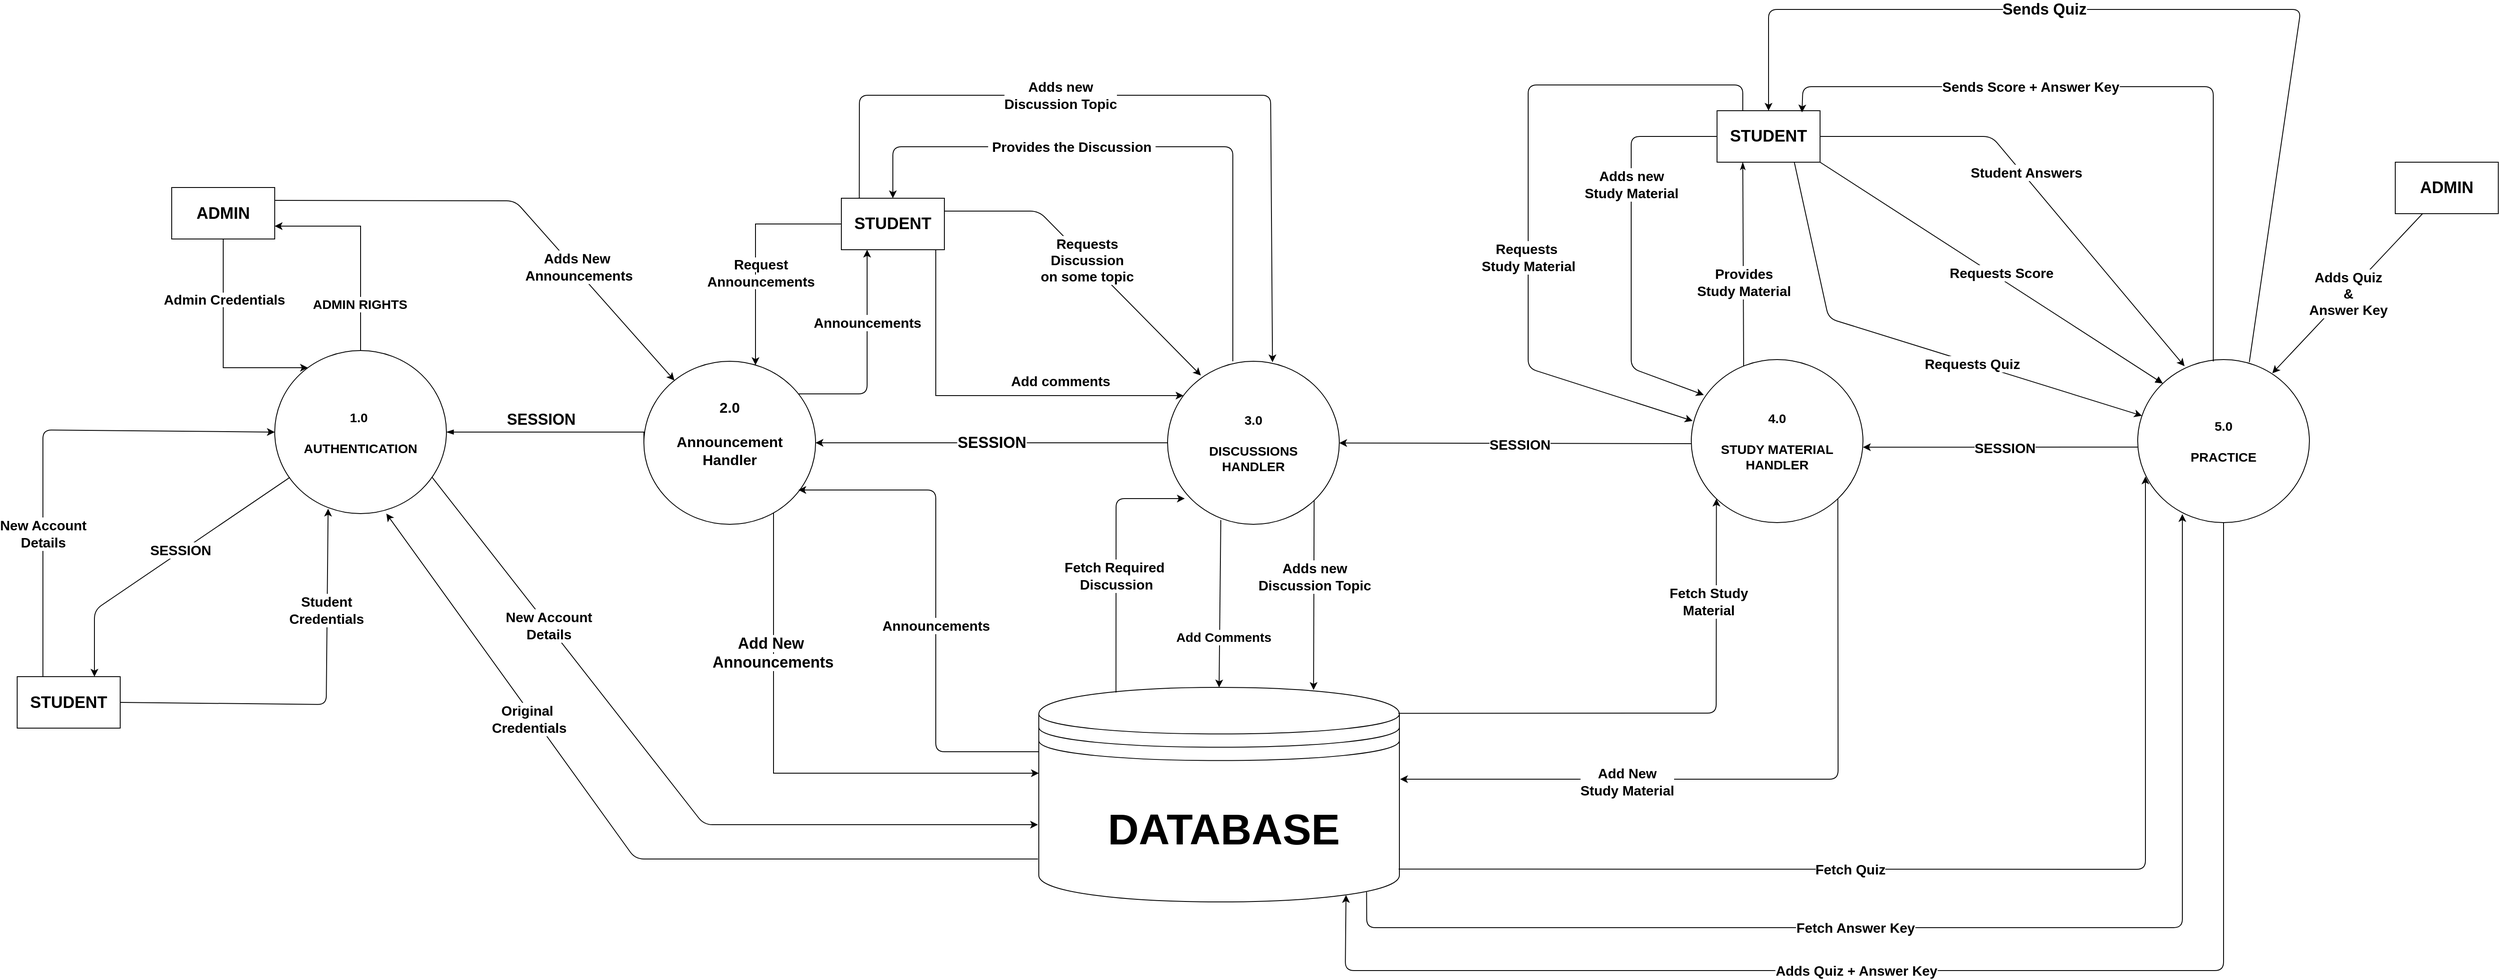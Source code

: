<mxfile version="14.4.3" type="device"><diagram id="y76WalukJtPADxOLdd27" name="Page-2"><mxGraphModel dx="2031" dy="2366" grid="1" gridSize="10" guides="1" tooltips="1" connect="1" arrows="1" fold="1" page="1" pageScale="1" pageWidth="1920" pageHeight="1200" math="0" shadow="0"><root><mxCell id="znAcKnM_2waVPwz2Bi1n-0"/><mxCell id="znAcKnM_2waVPwz2Bi1n-1" parent="znAcKnM_2waVPwz2Bi1n-0"/><mxCell id="EYQz1kRHqUfZU8ibuLAB-16" style="edgeStyle=orthogonalEdgeStyle;rounded=0;orthogonalLoop=1;jettySize=auto;html=1;entryX=1;entryY=0.75;entryDx=0;entryDy=0;" parent="znAcKnM_2waVPwz2Bi1n-1" source="EYQz1kRHqUfZU8ibuLAB-0" target="EYQz1kRHqUfZU8ibuLAB-15" edge="1"><mxGeometry relative="1" as="geometry"><Array as="points"><mxPoint x="720" y="62.5"/></Array></mxGeometry></mxCell><mxCell id="04Rj38xKsdqCIPX8nJQE-0" style="edgeStyle=orthogonalEdgeStyle;rounded=0;orthogonalLoop=1;jettySize=auto;html=1;exitX=1;exitY=0.5;exitDx=0;exitDy=0;entryX=0;entryY=0.5;entryDx=0;entryDy=0;startArrow=blockThin;startFill=1;endArrow=none;endFill=0;" parent="znAcKnM_2waVPwz2Bi1n-1" source="EYQz1kRHqUfZU8ibuLAB-0" target="EYQz1kRHqUfZU8ibuLAB-24" edge="1"><mxGeometry relative="1" as="geometry"><Array as="points"><mxPoint x="1050" y="303"/></Array></mxGeometry></mxCell><mxCell id="EYQz1kRHqUfZU8ibuLAB-0" value="&lt;b style=&quot;font-size: 15px&quot;&gt;1.0&amp;nbsp;&lt;br&gt;&lt;br&gt;AUTHENTICATION&lt;br&gt;&lt;/b&gt;" style="ellipse;whiteSpace=wrap;html=1;" parent="znAcKnM_2waVPwz2Bi1n-1" vertex="1"><mxGeometry x="620" y="207.5" width="200" height="190" as="geometry"/></mxCell><mxCell id="EYQz1kRHqUfZU8ibuLAB-1" value="&lt;font style=&quot;font-size: 19px&quot;&gt;&lt;b&gt;STUDENT&lt;/b&gt;&lt;/font&gt;" style="rounded=0;whiteSpace=wrap;html=1;" parent="znAcKnM_2waVPwz2Bi1n-1" vertex="1"><mxGeometry x="320" y="587.5" width="120" height="60" as="geometry"/></mxCell><mxCell id="EYQz1kRHqUfZU8ibuLAB-17" style="edgeStyle=orthogonalEdgeStyle;rounded=0;orthogonalLoop=1;jettySize=auto;html=1;exitX=0.5;exitY=1;exitDx=0;exitDy=0;" parent="znAcKnM_2waVPwz2Bi1n-1" source="EYQz1kRHqUfZU8ibuLAB-15" target="EYQz1kRHqUfZU8ibuLAB-0" edge="1"><mxGeometry relative="1" as="geometry"><Array as="points"><mxPoint x="560" y="227.5"/></Array></mxGeometry></mxCell><mxCell id="EYQz1kRHqUfZU8ibuLAB-15" value="&lt;font style=&quot;font-size: 19px&quot;&gt;&lt;b&gt;ADMIN&lt;/b&gt;&lt;/font&gt;" style="rounded=0;whiteSpace=wrap;html=1;" parent="znAcKnM_2waVPwz2Bi1n-1" vertex="1"><mxGeometry x="500" y="17.5" width="120" height="60" as="geometry"/></mxCell><mxCell id="EYQz1kRHqUfZU8ibuLAB-22" value="&lt;b&gt;&lt;font style=&quot;font-size: 15px&quot;&gt;ADMIN RIGHTS&lt;/font&gt;&lt;/b&gt;" style="edgeLabel;html=1;align=center;verticalAlign=middle;resizable=0;points=[];" parent="znAcKnM_2waVPwz2Bi1n-1" vertex="1" connectable="0"><mxGeometry x="739.997" y="197.498" as="geometry"><mxPoint x="-21" y="-45" as="offset"/></mxGeometry></mxCell><mxCell id="04Rj38xKsdqCIPX8nJQE-9" style="edgeStyle=orthogonalEdgeStyle;rounded=0;orthogonalLoop=1;jettySize=auto;html=1;" parent="znAcKnM_2waVPwz2Bi1n-1" source="EYQz1kRHqUfZU8ibuLAB-24" target="2MJVzfyj_wFj02sHV3vA-2" edge="1"><mxGeometry relative="1" as="geometry"><mxPoint x="1400" y="790" as="targetPoint"/><Array as="points"><mxPoint x="1201" y="700"/></Array></mxGeometry></mxCell><mxCell id="EYQz1kRHqUfZU8ibuLAB-24" value="&lt;b style=&quot;font-size: 17px&quot;&gt;&lt;br&gt;2.0&lt;br&gt;&lt;br&gt;Announcement &lt;br&gt;Handler&lt;br&gt;&lt;br&gt;&lt;br&gt;&lt;/b&gt;" style="ellipse;whiteSpace=wrap;html=1;" parent="znAcKnM_2waVPwz2Bi1n-1" vertex="1"><mxGeometry x="1050" y="220" width="200" height="190" as="geometry"/></mxCell><mxCell id="04Rj38xKsdqCIPX8nJQE-1" value="&lt;b&gt;&lt;font style=&quot;font-size: 18px&quot;&gt;SESSION&lt;/font&gt;&lt;/b&gt;" style="text;html=1;align=center;verticalAlign=middle;resizable=0;points=[];autosize=1;" parent="znAcKnM_2waVPwz2Bi1n-1" vertex="1"><mxGeometry x="880" y="277.5" width="100" height="20" as="geometry"/></mxCell><mxCell id="04Rj38xKsdqCIPX8nJQE-10" value="&lt;span style=&quot;font-size: 18px ; background-color: rgb(255 , 255 , 255)&quot;&gt;&lt;b&gt;Add New&amp;nbsp;&lt;br&gt;Announcements&lt;/b&gt;&lt;/span&gt;" style="text;html=1;align=center;verticalAlign=middle;resizable=0;points=[];autosize=1;" parent="znAcKnM_2waVPwz2Bi1n-1" vertex="1"><mxGeometry x="1120" y="540" width="160" height="40" as="geometry"/></mxCell><mxCell id="04Rj38xKsdqCIPX8nJQE-16" style="edgeStyle=orthogonalEdgeStyle;rounded=0;orthogonalLoop=1;jettySize=auto;html=1;exitX=0;exitY=0.5;exitDx=0;exitDy=0;" parent="znAcKnM_2waVPwz2Bi1n-1" source="04Rj38xKsdqCIPX8nJQE-11" target="EYQz1kRHqUfZU8ibuLAB-24" edge="1"><mxGeometry relative="1" as="geometry"><Array as="points"><mxPoint x="1180" y="60"/></Array></mxGeometry></mxCell><mxCell id="2MJVzfyj_wFj02sHV3vA-0" style="edgeStyle=orthogonalEdgeStyle;rounded=0;orthogonalLoop=1;jettySize=auto;html=1;exitX=1;exitY=1;exitDx=0;exitDy=0;" parent="znAcKnM_2waVPwz2Bi1n-1" source="04Rj38xKsdqCIPX8nJQE-11" target="6TYNHZ8Tsqanjvz4Q3JF-0" edge="1"><mxGeometry relative="1" as="geometry"><Array as="points"><mxPoint x="1390" y="90"/><mxPoint x="1390" y="260"/></Array></mxGeometry></mxCell><mxCell id="04Rj38xKsdqCIPX8nJQE-11" value="&lt;font style=&quot;font-size: 19px&quot;&gt;&lt;b&gt;STUDENT&lt;/b&gt;&lt;/font&gt;" style="rounded=0;whiteSpace=wrap;html=1;" parent="znAcKnM_2waVPwz2Bi1n-1" vertex="1"><mxGeometry x="1280" y="30" width="120" height="60" as="geometry"/></mxCell><mxCell id="04Rj38xKsdqCIPX8nJQE-17" value="&lt;span style=&quot;font-size: 16px ; background-color: rgb(255 , 255 , 255)&quot;&gt;&lt;b&gt;Request &lt;br&gt;Announcements&lt;/b&gt;&lt;/span&gt;" style="text;html=1;align=center;verticalAlign=middle;resizable=0;points=[];autosize=1;" parent="znAcKnM_2waVPwz2Bi1n-1" vertex="1"><mxGeometry x="1116" y="97" width="140" height="40" as="geometry"/></mxCell><mxCell id="6TYNHZ8Tsqanjvz4Q3JF-0" value="&lt;b style=&quot;font-size: 15px&quot;&gt;3.0&lt;br&gt;&lt;br&gt;DISCUSSIONS&lt;br&gt;HANDLER&lt;br&gt;&lt;/b&gt;" style="ellipse;whiteSpace=wrap;html=1;" parent="znAcKnM_2waVPwz2Bi1n-1" vertex="1"><mxGeometry x="1660" y="220" width="200" height="190" as="geometry"/></mxCell><mxCell id="2MJVzfyj_wFj02sHV3vA-1" value="&lt;b&gt;&lt;font style=&quot;font-size: 16px&quot;&gt;Add comments&lt;br&gt;&lt;/font&gt;&lt;/b&gt;" style="text;html=1;align=center;verticalAlign=middle;resizable=0;points=[];autosize=1;" parent="znAcKnM_2waVPwz2Bi1n-1" vertex="1"><mxGeometry x="1470" y="232.5" width="130" height="20" as="geometry"/></mxCell><mxCell id="2MJVzfyj_wFj02sHV3vA-2" value="" style="shape=datastore;whiteSpace=wrap;html=1;" parent="znAcKnM_2waVPwz2Bi1n-1" vertex="1"><mxGeometry x="1510" y="600" width="420" height="250" as="geometry"/></mxCell><mxCell id="2MJVzfyj_wFj02sHV3vA-3" value="&lt;b&gt;&lt;font style=&quot;font-size: 50px&quot;&gt;DATABASE&lt;/font&gt;&lt;/b&gt;" style="text;html=1;align=center;verticalAlign=middle;resizable=0;points=[];autosize=1;" parent="znAcKnM_2waVPwz2Bi1n-1" vertex="1"><mxGeometry x="1580" y="750" width="290" height="30" as="geometry"/></mxCell><mxCell id="2MJVzfyj_wFj02sHV3vA-8" value="&lt;b style=&quot;font-size: 15px&quot;&gt;4.0&lt;br&gt;&lt;br&gt;STUDY MATERIAL&lt;br&gt;HANDLER&lt;br&gt;&lt;/b&gt;" style="ellipse;whiteSpace=wrap;html=1;" parent="znAcKnM_2waVPwz2Bi1n-1" vertex="1"><mxGeometry x="2270" y="218" width="200" height="190" as="geometry"/></mxCell><mxCell id="2MJVzfyj_wFj02sHV3vA-23" value="&lt;font style=&quot;font-size: 19px&quot;&gt;&lt;b&gt;STUDENT&lt;/b&gt;&lt;/font&gt;" style="rounded=0;whiteSpace=wrap;html=1;" parent="znAcKnM_2waVPwz2Bi1n-1" vertex="1"><mxGeometry x="2300" y="-72" width="120" height="60" as="geometry"/></mxCell><mxCell id="EYQz1kRHqUfZU8ibuLAB-21" value="&lt;span style=&quot;font-size: 16px ; background-color: rgb(255 , 255 , 255)&quot;&gt;&lt;b&gt;Admin Credentials&lt;/b&gt;&lt;/span&gt;" style="text;html=1;align=center;verticalAlign=middle;resizable=0;points=[];autosize=1;" parent="znAcKnM_2waVPwz2Bi1n-1" vertex="1"><mxGeometry x="481" y="137.5" width="160" height="20" as="geometry"/></mxCell><mxCell id="uw7DKU-P8F_780tIdj7q-2" value="" style="endArrow=classic;html=1;exitX=1;exitY=0.25;exitDx=0;exitDy=0;entryX=0.194;entryY=0.087;entryDx=0;entryDy=0;entryPerimeter=0;" parent="znAcKnM_2waVPwz2Bi1n-1" source="04Rj38xKsdqCIPX8nJQE-11" target="6TYNHZ8Tsqanjvz4Q3JF-0" edge="1"><mxGeometry relative="1" as="geometry"><mxPoint x="1610" y="210" as="sourcePoint"/><mxPoint x="1710" y="210" as="targetPoint"/><Array as="points"><mxPoint x="1510" y="45"/></Array></mxGeometry></mxCell><mxCell id="uw7DKU-P8F_780tIdj7q-3" value="&lt;font style=&quot;font-size: 16px&quot;&gt;&lt;b&gt;Requests&lt;br&gt;Discussion&lt;br&gt;on some topic&lt;/b&gt;&lt;/font&gt;" style="edgeLabel;resizable=0;html=1;align=center;verticalAlign=middle;" parent="uw7DKU-P8F_780tIdj7q-2" connectable="0" vertex="1"><mxGeometry relative="1" as="geometry"/></mxCell><mxCell id="uw7DKU-P8F_780tIdj7q-4" value="" style="endArrow=classic;html=1;entryX=0.5;entryY=0;entryDx=0;entryDy=0;" parent="znAcKnM_2waVPwz2Bi1n-1" target="04Rj38xKsdqCIPX8nJQE-11" edge="1"><mxGeometry relative="1" as="geometry"><mxPoint x="1736" y="220" as="sourcePoint"/><mxPoint x="1820" y="180" as="targetPoint"/><Array as="points"><mxPoint x="1736" y="-30"/><mxPoint x="1340" y="-30"/></Array></mxGeometry></mxCell><mxCell id="uw7DKU-P8F_780tIdj7q-5" value="&lt;font style=&quot;font-size: 16px&quot;&gt;&lt;b&gt;&amp;nbsp;Provides the Discussion&amp;nbsp;&lt;/b&gt;&lt;/font&gt;" style="edgeLabel;resizable=0;html=1;align=center;verticalAlign=middle;" parent="uw7DKU-P8F_780tIdj7q-4" connectable="0" vertex="1"><mxGeometry relative="1" as="geometry"><mxPoint x="-85.29" as="offset"/></mxGeometry></mxCell><mxCell id="uw7DKU-P8F_780tIdj7q-6" value="" style="endArrow=classic;html=1;entryX=0.25;entryY=1;entryDx=0;entryDy=0;" parent="znAcKnM_2waVPwz2Bi1n-1" target="04Rj38xKsdqCIPX8nJQE-11" edge="1"><mxGeometry relative="1" as="geometry"><mxPoint x="1230" y="258" as="sourcePoint"/><mxPoint x="1310.0" y="100" as="targetPoint"/><Array as="points"><mxPoint x="1310" y="258"/></Array></mxGeometry></mxCell><mxCell id="uw7DKU-P8F_780tIdj7q-7" value="&lt;font style=&quot;font-size: 16px&quot;&gt;&lt;b&gt;Announcements&lt;/b&gt;&lt;/font&gt;" style="edgeLabel;resizable=0;html=1;align=center;verticalAlign=middle;" parent="uw7DKU-P8F_780tIdj7q-6" connectable="0" vertex="1"><mxGeometry relative="1" as="geometry"><mxPoint y="-39.18" as="offset"/></mxGeometry></mxCell><mxCell id="uw7DKU-P8F_780tIdj7q-8" value="" style="endArrow=classic;html=1;exitX=0.174;exitY=0;exitDx=0;exitDy=0;exitPerimeter=0;entryX=0.611;entryY=0.006;entryDx=0;entryDy=0;entryPerimeter=0;" parent="znAcKnM_2waVPwz2Bi1n-1" source="04Rj38xKsdqCIPX8nJQE-11" target="6TYNHZ8Tsqanjvz4Q3JF-0" edge="1"><mxGeometry relative="1" as="geometry"><mxPoint x="1280" y="-90" as="sourcePoint"/><mxPoint x="1780" y="210" as="targetPoint"/><Array as="points"><mxPoint x="1301" y="-90"/><mxPoint x="1780" y="-90"/></Array></mxGeometry></mxCell><mxCell id="uw7DKU-P8F_780tIdj7q-9" value="&lt;b style=&quot;font-size: 16px&quot;&gt;Adds new &lt;br&gt;Discussion Topic&lt;/b&gt;" style="edgeLabel;resizable=0;html=1;align=center;verticalAlign=middle;" parent="uw7DKU-P8F_780tIdj7q-8" connectable="0" vertex="1"><mxGeometry relative="1" as="geometry"><mxPoint x="-101.61" as="offset"/></mxGeometry></mxCell><mxCell id="uw7DKU-P8F_780tIdj7q-10" value="" style="endArrow=classic;html=1;exitX=1;exitY=1;exitDx=0;exitDy=0;entryX=0.762;entryY=0.012;entryDx=0;entryDy=0;entryPerimeter=0;" parent="znAcKnM_2waVPwz2Bi1n-1" source="6TYNHZ8Tsqanjvz4Q3JF-0" target="2MJVzfyj_wFj02sHV3vA-2" edge="1"><mxGeometry relative="1" as="geometry"><mxPoint x="1820" y="400" as="sourcePoint"/><mxPoint x="1855" y="610" as="targetPoint"/><Array as="points"/></mxGeometry></mxCell><mxCell id="uw7DKU-P8F_780tIdj7q-11" value="&lt;font style=&quot;font-size: 16px&quot;&gt;&lt;b&gt;Adds new&lt;br&gt;Discussion Topic&lt;/b&gt;&lt;/font&gt;" style="edgeLabel;resizable=0;html=1;align=center;verticalAlign=middle;" parent="uw7DKU-P8F_780tIdj7q-10" connectable="0" vertex="1"><mxGeometry relative="1" as="geometry"><mxPoint y="-22.17" as="offset"/></mxGeometry></mxCell><mxCell id="uw7DKU-P8F_780tIdj7q-12" value="" style="endArrow=classic;html=1;exitX=1;exitY=0.25;exitDx=0;exitDy=0;" parent="znAcKnM_2waVPwz2Bi1n-1" source="EYQz1kRHqUfZU8ibuLAB-15" target="EYQz1kRHqUfZU8ibuLAB-24" edge="1"><mxGeometry relative="1" as="geometry"><mxPoint x="940" y="390" as="sourcePoint"/><mxPoint x="1040" y="390" as="targetPoint"/><Array as="points"><mxPoint x="900" y="33"/></Array></mxGeometry></mxCell><mxCell id="uw7DKU-P8F_780tIdj7q-13" value="&lt;font style=&quot;font-size: 16px&quot;&gt;&lt;b&gt;Adds New&amp;nbsp;&lt;br&gt;Announcements&lt;/b&gt;&lt;/font&gt;" style="edgeLabel;resizable=0;html=1;align=center;verticalAlign=middle;" parent="uw7DKU-P8F_780tIdj7q-12" connectable="0" vertex="1"><mxGeometry relative="1" as="geometry"><mxPoint x="73.67" y="77" as="offset"/></mxGeometry></mxCell><mxCell id="uw7DKU-P8F_780tIdj7q-15" value="" style="endArrow=classic;html=1;exitX=0;exitY=0.3;exitDx=0;exitDy=0;" parent="znAcKnM_2waVPwz2Bi1n-1" source="2MJVzfyj_wFj02sHV3vA-2" edge="1"><mxGeometry relative="1" as="geometry"><mxPoint x="1350" y="340" as="sourcePoint"/><mxPoint x="1230" y="370" as="targetPoint"/><Array as="points"><mxPoint x="1390" y="675"/><mxPoint x="1390" y="370"/></Array></mxGeometry></mxCell><mxCell id="uw7DKU-P8F_780tIdj7q-16" value="&lt;font style=&quot;font-size: 16px&quot;&gt;&lt;b&gt;Announcements&lt;/b&gt;&lt;/font&gt;" style="edgeLabel;resizable=0;html=1;align=center;verticalAlign=middle;" parent="uw7DKU-P8F_780tIdj7q-15" connectable="0" vertex="1"><mxGeometry relative="1" as="geometry"><mxPoint y="25.59" as="offset"/></mxGeometry></mxCell><mxCell id="uw7DKU-P8F_780tIdj7q-20" value="" style="endArrow=classic;html=1;exitX=0;exitY=0.5;exitDx=0;exitDy=0;entryX=1;entryY=0.5;entryDx=0;entryDy=0;" parent="znAcKnM_2waVPwz2Bi1n-1" source="6TYNHZ8Tsqanjvz4Q3JF-0" target="EYQz1kRHqUfZU8ibuLAB-24" edge="1"><mxGeometry relative="1" as="geometry"><mxPoint x="1570" y="420" as="sourcePoint"/><mxPoint x="1670" y="420" as="targetPoint"/></mxGeometry></mxCell><mxCell id="uw7DKU-P8F_780tIdj7q-21" value="&lt;b&gt;&lt;font style=&quot;font-size: 18px&quot;&gt;SESSION&lt;/font&gt;&lt;/b&gt;" style="edgeLabel;resizable=0;html=1;align=center;verticalAlign=middle;" parent="uw7DKU-P8F_780tIdj7q-20" connectable="0" vertex="1"><mxGeometry relative="1" as="geometry"/></mxCell><mxCell id="uw7DKU-P8F_780tIdj7q-25" value="" style="endArrow=classic;html=1;exitX=0.31;exitY=0.974;exitDx=0;exitDy=0;entryX=0.5;entryY=0;entryDx=0;entryDy=0;exitPerimeter=0;" parent="znAcKnM_2waVPwz2Bi1n-1" source="6TYNHZ8Tsqanjvz4Q3JF-0" target="2MJVzfyj_wFj02sHV3vA-2" edge="1"><mxGeometry relative="1" as="geometry"><mxPoint x="1810" y="350" as="sourcePoint"/><mxPoint x="1910" y="350" as="targetPoint"/></mxGeometry></mxCell><mxCell id="uw7DKU-P8F_780tIdj7q-26" value="&lt;font size=&quot;1&quot;&gt;&lt;b style=&quot;font-size: 15px&quot;&gt;&amp;nbsp;Add Comments&amp;nbsp;&lt;/b&gt;&lt;/font&gt;" style="edgeLabel;resizable=0;html=1;align=center;verticalAlign=middle;" parent="uw7DKU-P8F_780tIdj7q-25" connectable="0" vertex="1"><mxGeometry relative="1" as="geometry"><mxPoint x="4" y="37.95" as="offset"/></mxGeometry></mxCell><mxCell id="uw7DKU-P8F_780tIdj7q-27" value="" style="endArrow=classic;html=1;exitX=0.214;exitY=0.024;exitDx=0;exitDy=0;exitPerimeter=0;entryX=0.1;entryY=0.842;entryDx=0;entryDy=0;entryPerimeter=0;" parent="znAcKnM_2waVPwz2Bi1n-1" source="2MJVzfyj_wFj02sHV3vA-2" target="6TYNHZ8Tsqanjvz4Q3JF-0" edge="1"><mxGeometry relative="1" as="geometry"><mxPoint x="1810" y="350" as="sourcePoint"/><mxPoint x="1910" y="350" as="targetPoint"/><Array as="points"><mxPoint x="1600" y="380"/></Array></mxGeometry></mxCell><mxCell id="uw7DKU-P8F_780tIdj7q-28" value="&lt;font style=&quot;font-size: 16px&quot;&gt;&lt;b&gt;Fetch Required&amp;nbsp;&lt;br&gt;Discussion&lt;/b&gt;&lt;/font&gt;" style="edgeLabel;resizable=0;html=1;align=center;verticalAlign=middle;" parent="uw7DKU-P8F_780tIdj7q-27" connectable="0" vertex="1"><mxGeometry relative="1" as="geometry"><mxPoint y="17" as="offset"/></mxGeometry></mxCell><mxCell id="uw7DKU-P8F_780tIdj7q-33" value="" style="endArrow=classic;html=1;exitX=1;exitY=0.5;exitDx=0;exitDy=0;entryX=0.311;entryY=0.97;entryDx=0;entryDy=0;entryPerimeter=0;" parent="znAcKnM_2waVPwz2Bi1n-1" source="EYQz1kRHqUfZU8ibuLAB-1" target="EYQz1kRHqUfZU8ibuLAB-0" edge="1"><mxGeometry relative="1" as="geometry"><mxPoint x="1010" y="530" as="sourcePoint"/><mxPoint x="1110" y="530" as="targetPoint"/><Array as="points"><mxPoint x="680" y="620"/></Array></mxGeometry></mxCell><mxCell id="uw7DKU-P8F_780tIdj7q-34" value="&lt;font style=&quot;font-size: 16px&quot;&gt;&lt;b&gt;Student&lt;br&gt;Credentials&lt;/b&gt;&lt;/font&gt;" style="edgeLabel;resizable=0;html=1;align=center;verticalAlign=middle;" parent="uw7DKU-P8F_780tIdj7q-33" connectable="0" vertex="1"><mxGeometry relative="1" as="geometry"><mxPoint x="5.9" y="-109.94" as="offset"/></mxGeometry></mxCell><mxCell id="uw7DKU-P8F_780tIdj7q-35" value="" style="endArrow=classic;html=1;exitX=0.25;exitY=0;exitDx=0;exitDy=0;entryX=0;entryY=0.5;entryDx=0;entryDy=0;" parent="znAcKnM_2waVPwz2Bi1n-1" source="EYQz1kRHqUfZU8ibuLAB-1" target="EYQz1kRHqUfZU8ibuLAB-0" edge="1"><mxGeometry relative="1" as="geometry"><mxPoint x="530" y="380" as="sourcePoint"/><mxPoint x="630" y="380" as="targetPoint"/><Array as="points"><mxPoint x="350" y="300"/></Array></mxGeometry></mxCell><mxCell id="uw7DKU-P8F_780tIdj7q-36" value="&lt;b style=&quot;font-size: 16px&quot;&gt;New Account&lt;br&gt;Details&lt;/b&gt;" style="edgeLabel;resizable=0;html=1;align=center;verticalAlign=middle;" parent="uw7DKU-P8F_780tIdj7q-35" connectable="0" vertex="1"><mxGeometry relative="1" as="geometry"><mxPoint y="112.5" as="offset"/></mxGeometry></mxCell><mxCell id="uw7DKU-P8F_780tIdj7q-38" value="" style="endArrow=classic;html=1;exitX=0.917;exitY=0.778;exitDx=0;exitDy=0;exitPerimeter=0;" parent="znAcKnM_2waVPwz2Bi1n-1" source="EYQz1kRHqUfZU8ibuLAB-0" edge="1"><mxGeometry relative="1" as="geometry"><mxPoint x="1270" y="1031.63" as="sourcePoint"/><mxPoint x="1509" y="760" as="targetPoint"/><Array as="points"><mxPoint x="1120" y="760"/></Array></mxGeometry></mxCell><mxCell id="uw7DKU-P8F_780tIdj7q-39" value="&lt;b style=&quot;font-size: 16px&quot;&gt;New Account&lt;br&gt;Details&lt;/b&gt;" style="edgeLabel;resizable=0;html=1;align=center;verticalAlign=middle;" parent="uw7DKU-P8F_780tIdj7q-38" connectable="0" vertex="1"><mxGeometry relative="1" as="geometry"><mxPoint x="-143.23" y="-182.68" as="offset"/></mxGeometry></mxCell><mxCell id="uw7DKU-P8F_780tIdj7q-40" value="" style="endArrow=classic;html=1;entryX=0.65;entryY=1;entryDx=0;entryDy=0;entryPerimeter=0;" parent="znAcKnM_2waVPwz2Bi1n-1" target="EYQz1kRHqUfZU8ibuLAB-0" edge="1"><mxGeometry relative="1" as="geometry"><mxPoint x="1509" y="800" as="sourcePoint"/><mxPoint x="1010" y="600" as="targetPoint"/><Array as="points"><mxPoint x="1040" y="800"/></Array></mxGeometry></mxCell><mxCell id="uw7DKU-P8F_780tIdj7q-41" value="&lt;font style=&quot;font-size: 16px&quot;&gt;&lt;b&gt;Original&amp;nbsp;&lt;br&gt;Credentials&lt;/b&gt;&lt;/font&gt;" style="edgeLabel;resizable=0;html=1;align=center;verticalAlign=middle;" parent="uw7DKU-P8F_780tIdj7q-40" connectable="0" vertex="1"><mxGeometry relative="1" as="geometry"><mxPoint x="-116.65" y="-152.5" as="offset"/></mxGeometry></mxCell><mxCell id="uw7DKU-P8F_780tIdj7q-44" value="" style="endArrow=classic;html=1;entryX=0;entryY=1;entryDx=0;entryDy=0;exitX=0.997;exitY=0.121;exitDx=0;exitDy=0;exitPerimeter=0;" parent="znAcKnM_2waVPwz2Bi1n-1" source="2MJVzfyj_wFj02sHV3vA-2" target="2MJVzfyj_wFj02sHV3vA-8" edge="1"><mxGeometry relative="1" as="geometry"><mxPoint x="1910" y="615" as="sourcePoint"/><mxPoint x="2150" y="410" as="targetPoint"/><Array as="points"><mxPoint x="2299" y="630"/></Array></mxGeometry></mxCell><mxCell id="uw7DKU-P8F_780tIdj7q-45" value="&lt;font style=&quot;font-size: 16px&quot;&gt;&lt;b style=&quot;background-color: rgb(255 , 255 , 255)&quot;&gt;Fetch Study&lt;br&gt;Material&lt;/b&gt;&lt;/font&gt;" style="edgeLabel;resizable=0;html=1;align=center;verticalAlign=middle;" parent="uw7DKU-P8F_780tIdj7q-44" connectable="0" vertex="1"><mxGeometry relative="1" as="geometry"><mxPoint x="51.26" y="-130.04" as="offset"/></mxGeometry></mxCell><mxCell id="uw7DKU-P8F_780tIdj7q-46" value="" style="endArrow=classic;html=1;exitX=1;exitY=1;exitDx=0;exitDy=0;entryX=1.002;entryY=0.428;entryDx=0;entryDy=0;entryPerimeter=0;" parent="znAcKnM_2waVPwz2Bi1n-1" source="2MJVzfyj_wFj02sHV3vA-8" target="2MJVzfyj_wFj02sHV3vA-2" edge="1"><mxGeometry relative="1" as="geometry"><mxPoint x="2130" y="590" as="sourcePoint"/><mxPoint x="1970" y="680" as="targetPoint"/><Array as="points"><mxPoint x="2441" y="707"/></Array></mxGeometry></mxCell><mxCell id="uw7DKU-P8F_780tIdj7q-47" value="&lt;font style=&quot;font-size: 16px&quot;&gt;&lt;b&gt;Add New&lt;br&gt;Study Material&lt;/b&gt;&lt;/font&gt;" style="edgeLabel;resizable=0;html=1;align=center;verticalAlign=middle;" parent="uw7DKU-P8F_780tIdj7q-46" connectable="0" vertex="1"><mxGeometry relative="1" as="geometry"><mxPoint x="-155.01" y="3" as="offset"/></mxGeometry></mxCell><mxCell id="uw7DKU-P8F_780tIdj7q-49" value="" style="endArrow=classic;html=1;exitX=0;exitY=0.5;exitDx=0;exitDy=0;entryX=0.073;entryY=0.217;entryDx=0;entryDy=0;entryPerimeter=0;" parent="znAcKnM_2waVPwz2Bi1n-1" source="2MJVzfyj_wFj02sHV3vA-23" target="2MJVzfyj_wFj02sHV3vA-8" edge="1"><mxGeometry relative="1" as="geometry"><mxPoint x="2190" y="298" as="sourcePoint"/><mxPoint x="2290" y="298" as="targetPoint"/><Array as="points"><mxPoint x="2200" y="-42"/><mxPoint x="2200" y="228"/></Array></mxGeometry></mxCell><mxCell id="uw7DKU-P8F_780tIdj7q-50" value="&lt;font style=&quot;font-size: 16px&quot;&gt;&lt;b&gt;Adds new&lt;br&gt;Study Material&lt;/b&gt;&lt;/font&gt;" style="edgeLabel;resizable=0;html=1;align=center;verticalAlign=middle;" parent="uw7DKU-P8F_780tIdj7q-49" connectable="0" vertex="1"><mxGeometry relative="1" as="geometry"><mxPoint y="-74.57" as="offset"/></mxGeometry></mxCell><mxCell id="uw7DKU-P8F_780tIdj7q-51" value="" style="endArrow=none;html=1;exitX=0.25;exitY=1;exitDx=0;exitDy=0;entryX=0.305;entryY=0.04;entryDx=0;entryDy=0;entryPerimeter=0;startArrow=classicThin;startFill=1;endFill=0;" parent="znAcKnM_2waVPwz2Bi1n-1" source="2MJVzfyj_wFj02sHV3vA-23" target="2MJVzfyj_wFj02sHV3vA-8" edge="1"><mxGeometry relative="1" as="geometry"><mxPoint x="2190" y="288" as="sourcePoint"/><mxPoint x="2290" y="288" as="targetPoint"/></mxGeometry></mxCell><mxCell id="uw7DKU-P8F_780tIdj7q-52" value="&lt;b style=&quot;font-size: 16px&quot;&gt;Provides&lt;br&gt;Study Material&lt;/b&gt;" style="edgeLabel;resizable=0;html=1;align=center;verticalAlign=middle;" parent="uw7DKU-P8F_780tIdj7q-51" connectable="0" vertex="1"><mxGeometry relative="1" as="geometry"><mxPoint y="21" as="offset"/></mxGeometry></mxCell><mxCell id="uw7DKU-P8F_780tIdj7q-53" value="" style="endArrow=classic;html=1;exitX=0.25;exitY=0;exitDx=0;exitDy=0;entryX=0.008;entryY=0.376;entryDx=0;entryDy=0;entryPerimeter=0;" parent="znAcKnM_2waVPwz2Bi1n-1" source="2MJVzfyj_wFj02sHV3vA-23" target="2MJVzfyj_wFj02sHV3vA-8" edge="1"><mxGeometry relative="1" as="geometry"><mxPoint x="2270" y="148" as="sourcePoint"/><mxPoint x="2270" y="298" as="targetPoint"/><Array as="points"><mxPoint x="2330" y="-102"/><mxPoint x="2080" y="-102"/><mxPoint x="2080" y="228"/></Array></mxGeometry></mxCell><mxCell id="uw7DKU-P8F_780tIdj7q-54" value="&lt;b style=&quot;font-size: 16px&quot;&gt;Requests&amp;nbsp;&lt;br&gt;Study Material&lt;/b&gt;" style="edgeLabel;resizable=0;html=1;align=center;verticalAlign=middle;" parent="uw7DKU-P8F_780tIdj7q-53" connectable="0" vertex="1"><mxGeometry relative="1" as="geometry"><mxPoint y="75.17" as="offset"/></mxGeometry></mxCell><mxCell id="uw7DKU-P8F_780tIdj7q-55" value="" style="endArrow=classic;html=1;exitX=0;exitY=0.516;exitDx=0;exitDy=0;exitPerimeter=0;" parent="znAcKnM_2waVPwz2Bi1n-1" source="2MJVzfyj_wFj02sHV3vA-8" target="6TYNHZ8Tsqanjvz4Q3JF-0" edge="1"><mxGeometry relative="1" as="geometry"><mxPoint x="2270" y="349" as="sourcePoint"/><mxPoint x="1870" y="360" as="targetPoint"/></mxGeometry></mxCell><mxCell id="uw7DKU-P8F_780tIdj7q-56" value="&lt;font style=&quot;font-size: 16px&quot;&gt;&lt;b&gt;SESSION&lt;/b&gt;&lt;/font&gt;" style="edgeLabel;resizable=0;html=1;align=center;verticalAlign=middle;" parent="uw7DKU-P8F_780tIdj7q-55" connectable="0" vertex="1"><mxGeometry relative="1" as="geometry"><mxPoint x="4.34" y="1.04" as="offset"/></mxGeometry></mxCell><mxCell id="uw7DKU-P8F_780tIdj7q-57" value="" style="endArrow=classic;html=1;exitX=0.088;exitY=0.778;exitDx=0;exitDy=0;exitPerimeter=0;entryX=0.75;entryY=0;entryDx=0;entryDy=0;" parent="znAcKnM_2waVPwz2Bi1n-1" source="EYQz1kRHqUfZU8ibuLAB-0" target="EYQz1kRHqUfZU8ibuLAB-1" edge="1"><mxGeometry relative="1" as="geometry"><mxPoint x="920" y="320" as="sourcePoint"/><mxPoint x="1020" y="320" as="targetPoint"/><Array as="points"><mxPoint x="410" y="510"/></Array></mxGeometry></mxCell><mxCell id="uw7DKU-P8F_780tIdj7q-58" value="&lt;b&gt;&lt;font style=&quot;font-size: 16px&quot;&gt;SESSION&lt;/font&gt;&lt;/b&gt;" style="edgeLabel;resizable=0;html=1;align=center;verticalAlign=middle;" parent="uw7DKU-P8F_780tIdj7q-57" connectable="0" vertex="1"><mxGeometry relative="1" as="geometry"><mxPoint x="18.12" y="-14.36" as="offset"/></mxGeometry></mxCell><mxCell id="uw7DKU-P8F_780tIdj7q-59" value="&lt;b style=&quot;font-size: 15px&quot;&gt;5.0&lt;br&gt;&lt;br&gt;PRACTICE&lt;br&gt;&lt;/b&gt;" style="ellipse;whiteSpace=wrap;html=1;" parent="znAcKnM_2waVPwz2Bi1n-1" vertex="1"><mxGeometry x="2790" y="218" width="200" height="190" as="geometry"/></mxCell><mxCell id="uw7DKU-P8F_780tIdj7q-60" value="" style="endArrow=classic;html=1;entryX=0.98;entryY=0.679;entryDx=0;entryDy=0;entryPerimeter=0;" parent="znAcKnM_2waVPwz2Bi1n-1" edge="1"><mxGeometry relative="1" as="geometry"><mxPoint x="2790" y="320" as="sourcePoint"/><mxPoint x="2470.0" y="320.1" as="targetPoint"/></mxGeometry></mxCell><mxCell id="uw7DKU-P8F_780tIdj7q-61" value="&lt;font style=&quot;font-size: 16px&quot;&gt;&lt;b&gt;SESSION&lt;/b&gt;&lt;/font&gt;" style="edgeLabel;resizable=0;html=1;align=center;verticalAlign=middle;" parent="uw7DKU-P8F_780tIdj7q-60" connectable="0" vertex="1"><mxGeometry relative="1" as="geometry"><mxPoint x="4.34" y="1.04" as="offset"/></mxGeometry></mxCell><mxCell id="uw7DKU-P8F_780tIdj7q-62" value="&lt;font style=&quot;font-size: 19px&quot;&gt;&lt;b&gt;ADMIN&lt;/b&gt;&lt;/font&gt;" style="rounded=0;whiteSpace=wrap;html=1;" parent="znAcKnM_2waVPwz2Bi1n-1" vertex="1"><mxGeometry x="3090" y="-12" width="120" height="60" as="geometry"/></mxCell><mxCell id="uw7DKU-P8F_780tIdj7q-63" value="" style="endArrow=classic;html=1;entryX=0.784;entryY=0.084;entryDx=0;entryDy=0;entryPerimeter=0;" parent="znAcKnM_2waVPwz2Bi1n-1" source="uw7DKU-P8F_780tIdj7q-62" target="uw7DKU-P8F_780tIdj7q-59" edge="1"><mxGeometry relative="1" as="geometry"><mxPoint x="2610" y="190" as="sourcePoint"/><mxPoint x="2940" y="240" as="targetPoint"/><Array as="points"/></mxGeometry></mxCell><mxCell id="uw7DKU-P8F_780tIdj7q-64" value="&lt;b style=&quot;font-size: 16px&quot;&gt;Adds Quiz&lt;br&gt;&amp;amp;&lt;br&gt;Answer Key&lt;/b&gt;" style="edgeLabel;resizable=0;html=1;align=center;verticalAlign=middle;" parent="uw7DKU-P8F_780tIdj7q-63" connectable="0" vertex="1"><mxGeometry relative="1" as="geometry"><mxPoint as="offset"/></mxGeometry></mxCell><mxCell id="uw7DKU-P8F_780tIdj7q-65" value="" style="endArrow=classic;html=1;exitX=0.75;exitY=1;exitDx=0;exitDy=0;" parent="znAcKnM_2waVPwz2Bi1n-1" source="2MJVzfyj_wFj02sHV3vA-23" target="uw7DKU-P8F_780tIdj7q-59" edge="1"><mxGeometry relative="1" as="geometry"><mxPoint x="2260" y="290" as="sourcePoint"/><mxPoint x="2360" y="290" as="targetPoint"/><Array as="points"><mxPoint x="2430" y="170"/></Array></mxGeometry></mxCell><mxCell id="uw7DKU-P8F_780tIdj7q-66" value="&lt;b&gt;&lt;font style=&quot;font-size: 16px&quot;&gt;Requests Quiz&lt;/font&gt;&lt;/b&gt;" style="edgeLabel;resizable=0;html=1;align=center;verticalAlign=middle;" parent="uw7DKU-P8F_780tIdj7q-65" connectable="0" vertex="1"><mxGeometry relative="1" as="geometry"><mxPoint x="72.84" y="23.63" as="offset"/></mxGeometry></mxCell><mxCell id="uw7DKU-P8F_780tIdj7q-69" value="" style="endArrow=classic;html=1;exitX=0.5;exitY=1;exitDx=0;exitDy=0;entryX=0.852;entryY=0.968;entryDx=0;entryDy=0;entryPerimeter=0;" parent="znAcKnM_2waVPwz2Bi1n-1" source="uw7DKU-P8F_780tIdj7q-59" target="2MJVzfyj_wFj02sHV3vA-2" edge="1"><mxGeometry relative="1" as="geometry"><mxPoint x="2230" y="680" as="sourcePoint"/><mxPoint x="1867" y="850" as="targetPoint"/><Array as="points"><mxPoint x="2890" y="930"/><mxPoint x="1867" y="930"/></Array></mxGeometry></mxCell><mxCell id="uw7DKU-P8F_780tIdj7q-70" value="&lt;b&gt;&lt;font style=&quot;font-size: 16px&quot;&gt;Adds Quiz + Answer Key&lt;/font&gt;&lt;/b&gt;" style="edgeLabel;resizable=0;html=1;align=center;verticalAlign=middle;" parent="uw7DKU-P8F_780tIdj7q-69" connectable="0" vertex="1"><mxGeometry relative="1" as="geometry"><mxPoint x="-133.43" as="offset"/></mxGeometry></mxCell><mxCell id="uw7DKU-P8F_780tIdj7q-71" value="" style="endArrow=classic;html=1;exitX=0.909;exitY=0.953;exitDx=0;exitDy=0;exitPerimeter=0;entryX=0.26;entryY=0.948;entryDx=0;entryDy=0;entryPerimeter=0;" parent="znAcKnM_2waVPwz2Bi1n-1" source="2MJVzfyj_wFj02sHV3vA-2" target="uw7DKU-P8F_780tIdj7q-59" edge="1"><mxGeometry relative="1" as="geometry"><mxPoint x="2260" y="530" as="sourcePoint"/><mxPoint x="2360" y="530" as="targetPoint"/><Array as="points"><mxPoint x="1892" y="880"/><mxPoint x="2842" y="880"/></Array></mxGeometry></mxCell><mxCell id="uw7DKU-P8F_780tIdj7q-72" value="&lt;font style=&quot;font-size: 16px&quot;&gt;&lt;b&gt;Fetch Answer Key&lt;/b&gt;&lt;/font&gt;" style="edgeLabel;resizable=0;html=1;align=center;verticalAlign=middle;" parent="uw7DKU-P8F_780tIdj7q-71" connectable="0" vertex="1"><mxGeometry relative="1" as="geometry"><mxPoint x="-126.8" as="offset"/></mxGeometry></mxCell><mxCell id="uw7DKU-P8F_780tIdj7q-73" value="" style="endArrow=classic;html=1;exitX=0.998;exitY=0.847;exitDx=0;exitDy=0;exitPerimeter=0;entryX=0.045;entryY=0.717;entryDx=0;entryDy=0;entryPerimeter=0;" parent="znAcKnM_2waVPwz2Bi1n-1" source="2MJVzfyj_wFj02sHV3vA-2" target="uw7DKU-P8F_780tIdj7q-59" edge="1"><mxGeometry relative="1" as="geometry"><mxPoint x="1920.0" y="830.13" as="sourcePoint"/><mxPoint x="2870.22" y="390.0" as="targetPoint"/><Array as="points"><mxPoint x="2799" y="812"/></Array></mxGeometry></mxCell><mxCell id="uw7DKU-P8F_780tIdj7q-74" value="&lt;font style=&quot;font-size: 16px&quot;&gt;&lt;b&gt;Fetch Quiz&lt;/b&gt;&lt;/font&gt;" style="edgeLabel;resizable=0;html=1;align=center;verticalAlign=middle;" parent="uw7DKU-P8F_780tIdj7q-73" connectable="0" vertex="1"><mxGeometry relative="1" as="geometry"><mxPoint x="-137.93" as="offset"/></mxGeometry></mxCell><mxCell id="uw7DKU-P8F_780tIdj7q-75" value="" style="endArrow=none;html=1;exitX=0;exitY=0;exitDx=0;exitDy=0;entryX=1;entryY=1;entryDx=0;entryDy=0;endFill=0;startArrow=block;startFill=1;" parent="znAcKnM_2waVPwz2Bi1n-1" source="uw7DKU-P8F_780tIdj7q-59" target="2MJVzfyj_wFj02sHV3vA-23" edge="1"><mxGeometry relative="1" as="geometry"><mxPoint x="2520" y="300" as="sourcePoint"/><mxPoint x="2620" y="300" as="targetPoint"/><Array as="points"/></mxGeometry></mxCell><mxCell id="uw7DKU-P8F_780tIdj7q-76" value="&lt;font style=&quot;font-size: 16px&quot;&gt;&lt;b&gt;Requests Score&lt;/b&gt;&lt;/font&gt;" style="edgeLabel;resizable=0;html=1;align=center;verticalAlign=middle;" parent="uw7DKU-P8F_780tIdj7q-75" connectable="0" vertex="1"><mxGeometry relative="1" as="geometry"><mxPoint x="10.56" y="-0.04" as="offset"/></mxGeometry></mxCell><mxCell id="uw7DKU-P8F_780tIdj7q-77" value="" style="endArrow=classic;html=1;exitX=1;exitY=0.5;exitDx=0;exitDy=0;entryX=0.273;entryY=0.041;entryDx=0;entryDy=0;entryPerimeter=0;" parent="znAcKnM_2waVPwz2Bi1n-1" source="2MJVzfyj_wFj02sHV3vA-23" target="uw7DKU-P8F_780tIdj7q-59" edge="1"><mxGeometry relative="1" as="geometry"><mxPoint x="2300" y="200" as="sourcePoint"/><mxPoint x="2400" y="200" as="targetPoint"/><Array as="points"><mxPoint x="2620" y="-42"/></Array></mxGeometry></mxCell><mxCell id="uw7DKU-P8F_780tIdj7q-78" value="&lt;b&gt;&lt;font style=&quot;font-size: 16px&quot;&gt;Student Answers&lt;/font&gt;&lt;/b&gt;" style="edgeLabel;resizable=0;html=1;align=center;verticalAlign=middle;" parent="uw7DKU-P8F_780tIdj7q-77" connectable="0" vertex="1"><mxGeometry relative="1" as="geometry"><mxPoint x="-8.39" y="-15.69" as="offset"/></mxGeometry></mxCell><mxCell id="uw7DKU-P8F_780tIdj7q-79" value="" style="endArrow=classic;html=1;entryX=0.825;entryY=0.033;entryDx=0;entryDy=0;entryPerimeter=0;exitX=0.44;exitY=0.011;exitDx=0;exitDy=0;exitPerimeter=0;" parent="znAcKnM_2waVPwz2Bi1n-1" source="uw7DKU-P8F_780tIdj7q-59" target="2MJVzfyj_wFj02sHV3vA-23" edge="1"><mxGeometry relative="1" as="geometry"><mxPoint x="2660" y="250" as="sourcePoint"/><mxPoint x="2760" y="250" as="targetPoint"/><Array as="points"><mxPoint x="2878" y="-100"/><mxPoint x="2400" y="-100"/></Array></mxGeometry></mxCell><mxCell id="uw7DKU-P8F_780tIdj7q-80" value="&lt;b&gt;&lt;font style=&quot;font-size: 16px&quot;&gt;Sends Score + Answer Key&lt;/font&gt;&lt;/b&gt;" style="edgeLabel;resizable=0;html=1;align=center;verticalAlign=middle;" parent="uw7DKU-P8F_780tIdj7q-79" connectable="0" vertex="1"><mxGeometry relative="1" as="geometry"><mxPoint x="-119" as="offset"/></mxGeometry></mxCell><mxCell id="JotQc1g1r26kad_R3lAc-0" value="" style="endArrow=classic;html=1;entryX=0.5;entryY=0;entryDx=0;entryDy=0;" parent="znAcKnM_2waVPwz2Bi1n-1" target="2MJVzfyj_wFj02sHV3vA-23" edge="1"><mxGeometry relative="1" as="geometry"><mxPoint x="2920" y="221" as="sourcePoint"/><mxPoint x="2840" y="140" as="targetPoint"/><Array as="points"><mxPoint x="2980" y="-190"/><mxPoint x="2360" y="-190"/></Array></mxGeometry></mxCell><mxCell id="JotQc1g1r26kad_R3lAc-1" value="&lt;b&gt;&lt;font style=&quot;font-size: 18px&quot;&gt;Sends Quiz&lt;/font&gt;&lt;/b&gt;" style="edgeLabel;resizable=0;html=1;align=center;verticalAlign=middle;" parent="JotQc1g1r26kad_R3lAc-0" connectable="0" vertex="1"><mxGeometry relative="1" as="geometry"><mxPoint x="-138.36" as="offset"/></mxGeometry></mxCell></root></mxGraphModel></diagram></mxfile>
